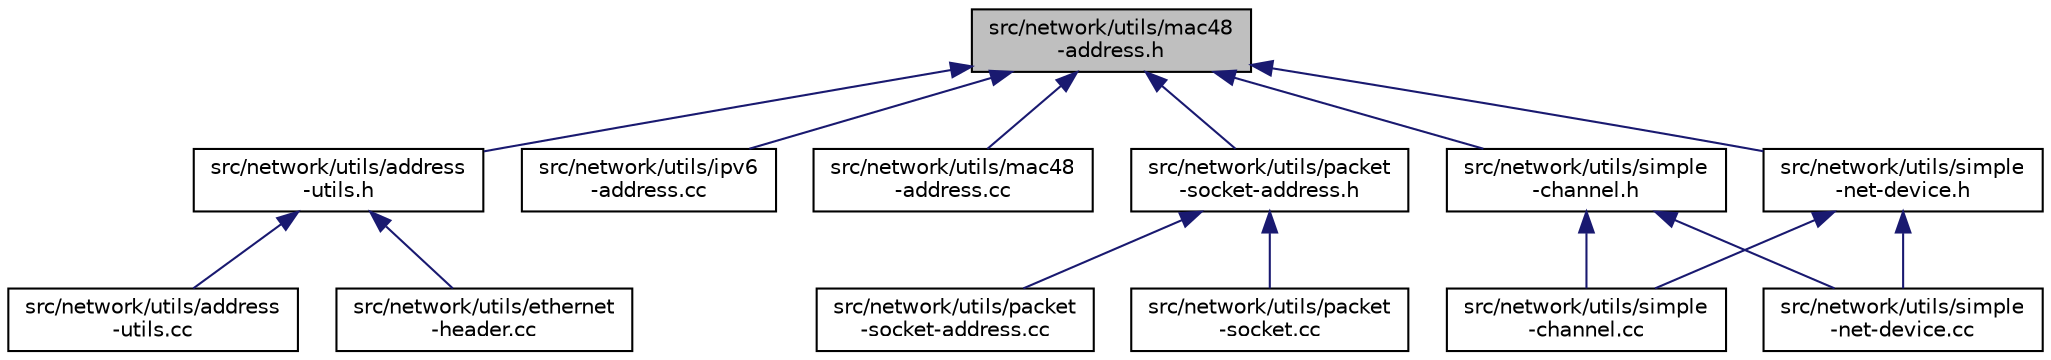 digraph "src/network/utils/mac48-address.h"
{
 // LATEX_PDF_SIZE
  edge [fontname="Helvetica",fontsize="10",labelfontname="Helvetica",labelfontsize="10"];
  node [fontname="Helvetica",fontsize="10",shape=record];
  Node1 [label="src/network/utils/mac48\l-address.h",height=0.2,width=0.4,color="black", fillcolor="grey75", style="filled", fontcolor="black",tooltip=" "];
  Node1 -> Node2 [dir="back",color="midnightblue",fontsize="10",style="solid",fontname="Helvetica"];
  Node2 [label="src/network/utils/address\l-utils.h",height=0.2,width=0.4,color="black", fillcolor="white", style="filled",URL="$address-utils_8h.html",tooltip=" "];
  Node2 -> Node3 [dir="back",color="midnightblue",fontsize="10",style="solid",fontname="Helvetica"];
  Node3 [label="src/network/utils/address\l-utils.cc",height=0.2,width=0.4,color="black", fillcolor="white", style="filled",URL="$address-utils_8cc.html",tooltip=" "];
  Node2 -> Node4 [dir="back",color="midnightblue",fontsize="10",style="solid",fontname="Helvetica"];
  Node4 [label="src/network/utils/ethernet\l-header.cc",height=0.2,width=0.4,color="black", fillcolor="white", style="filled",URL="$ethernet-header_8cc.html",tooltip=" "];
  Node1 -> Node5 [dir="back",color="midnightblue",fontsize="10",style="solid",fontname="Helvetica"];
  Node5 [label="src/network/utils/ipv6\l-address.cc",height=0.2,width=0.4,color="black", fillcolor="white", style="filled",URL="$ipv6-address_8cc.html",tooltip=" "];
  Node1 -> Node6 [dir="back",color="midnightblue",fontsize="10",style="solid",fontname="Helvetica"];
  Node6 [label="src/network/utils/mac48\l-address.cc",height=0.2,width=0.4,color="black", fillcolor="white", style="filled",URL="$mac48-address_8cc.html",tooltip=" "];
  Node1 -> Node7 [dir="back",color="midnightblue",fontsize="10",style="solid",fontname="Helvetica"];
  Node7 [label="src/network/utils/packet\l-socket-address.h",height=0.2,width=0.4,color="black", fillcolor="white", style="filled",URL="$packet-socket-address_8h.html",tooltip=" "];
  Node7 -> Node8 [dir="back",color="midnightblue",fontsize="10",style="solid",fontname="Helvetica"];
  Node8 [label="src/network/utils/packet\l-socket-address.cc",height=0.2,width=0.4,color="black", fillcolor="white", style="filled",URL="$packet-socket-address_8cc.html",tooltip=" "];
  Node7 -> Node9 [dir="back",color="midnightblue",fontsize="10",style="solid",fontname="Helvetica"];
  Node9 [label="src/network/utils/packet\l-socket.cc",height=0.2,width=0.4,color="black", fillcolor="white", style="filled",URL="$packet-socket_8cc.html",tooltip=" "];
  Node1 -> Node10 [dir="back",color="midnightblue",fontsize="10",style="solid",fontname="Helvetica"];
  Node10 [label="src/network/utils/simple\l-channel.h",height=0.2,width=0.4,color="black", fillcolor="white", style="filled",URL="$simple-channel_8h.html",tooltip=" "];
  Node10 -> Node11 [dir="back",color="midnightblue",fontsize="10",style="solid",fontname="Helvetica"];
  Node11 [label="src/network/utils/simple\l-channel.cc",height=0.2,width=0.4,color="black", fillcolor="white", style="filled",URL="$simple-channel_8cc.html",tooltip=" "];
  Node10 -> Node12 [dir="back",color="midnightblue",fontsize="10",style="solid",fontname="Helvetica"];
  Node12 [label="src/network/utils/simple\l-net-device.cc",height=0.2,width=0.4,color="black", fillcolor="white", style="filled",URL="$simple-net-device_8cc.html",tooltip=" "];
  Node1 -> Node13 [dir="back",color="midnightblue",fontsize="10",style="solid",fontname="Helvetica"];
  Node13 [label="src/network/utils/simple\l-net-device.h",height=0.2,width=0.4,color="black", fillcolor="white", style="filled",URL="$simple-net-device_8h.html",tooltip=" "];
  Node13 -> Node11 [dir="back",color="midnightblue",fontsize="10",style="solid",fontname="Helvetica"];
  Node13 -> Node12 [dir="back",color="midnightblue",fontsize="10",style="solid",fontname="Helvetica"];
}
